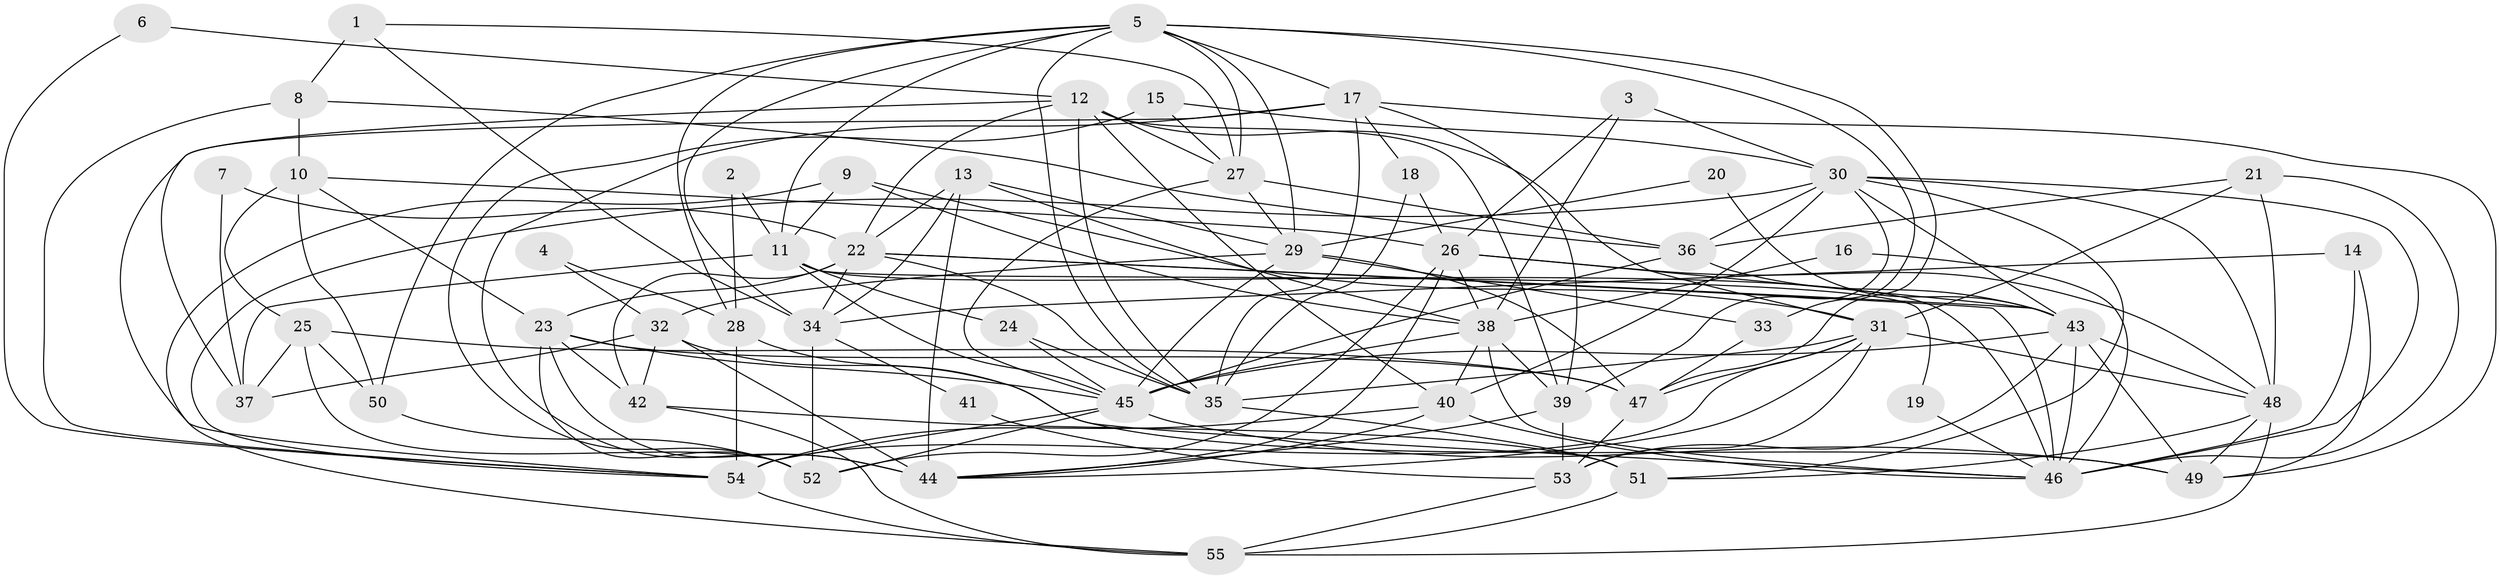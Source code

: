 // original degree distribution, {5: 0.11818181818181818, 3: 0.23636363636363636, 4: 0.36363636363636365, 6: 0.10909090909090909, 2: 0.12727272727272726, 7: 0.03636363636363636, 9: 0.00909090909090909}
// Generated by graph-tools (version 1.1) at 2025/50/03/09/25 03:50:07]
// undirected, 55 vertices, 158 edges
graph export_dot {
graph [start="1"]
  node [color=gray90,style=filled];
  1;
  2;
  3;
  4;
  5;
  6;
  7;
  8;
  9;
  10;
  11;
  12;
  13;
  14;
  15;
  16;
  17;
  18;
  19;
  20;
  21;
  22;
  23;
  24;
  25;
  26;
  27;
  28;
  29;
  30;
  31;
  32;
  33;
  34;
  35;
  36;
  37;
  38;
  39;
  40;
  41;
  42;
  43;
  44;
  45;
  46;
  47;
  48;
  49;
  50;
  51;
  52;
  53;
  54;
  55;
  1 -- 8 [weight=1.0];
  1 -- 27 [weight=1.0];
  1 -- 34 [weight=1.0];
  2 -- 11 [weight=1.0];
  2 -- 28 [weight=1.0];
  3 -- 26 [weight=1.0];
  3 -- 30 [weight=1.0];
  3 -- 38 [weight=1.0];
  4 -- 28 [weight=1.0];
  4 -- 32 [weight=1.0];
  5 -- 11 [weight=1.0];
  5 -- 17 [weight=1.0];
  5 -- 27 [weight=1.0];
  5 -- 28 [weight=1.0];
  5 -- 29 [weight=1.0];
  5 -- 33 [weight=1.0];
  5 -- 34 [weight=1.0];
  5 -- 35 [weight=1.0];
  5 -- 47 [weight=1.0];
  5 -- 50 [weight=1.0];
  6 -- 12 [weight=1.0];
  6 -- 54 [weight=1.0];
  7 -- 22 [weight=1.0];
  7 -- 37 [weight=1.0];
  8 -- 10 [weight=1.0];
  8 -- 36 [weight=1.0];
  8 -- 54 [weight=1.0];
  9 -- 11 [weight=1.0];
  9 -- 31 [weight=1.0];
  9 -- 38 [weight=1.0];
  9 -- 55 [weight=1.0];
  10 -- 23 [weight=1.0];
  10 -- 25 [weight=1.0];
  10 -- 26 [weight=1.0];
  10 -- 50 [weight=1.0];
  11 -- 19 [weight=1.0];
  11 -- 24 [weight=1.0];
  11 -- 37 [weight=1.0];
  11 -- 45 [weight=1.0];
  11 -- 46 [weight=1.0];
  12 -- 22 [weight=1.0];
  12 -- 27 [weight=1.0];
  12 -- 31 [weight=1.0];
  12 -- 35 [weight=1.0];
  12 -- 37 [weight=1.0];
  12 -- 39 [weight=1.0];
  12 -- 40 [weight=1.0];
  13 -- 22 [weight=1.0];
  13 -- 29 [weight=1.0];
  13 -- 34 [weight=1.0];
  13 -- 38 [weight=1.0];
  13 -- 44 [weight=2.0];
  14 -- 34 [weight=1.0];
  14 -- 46 [weight=1.0];
  14 -- 49 [weight=1.0];
  15 -- 27 [weight=1.0];
  15 -- 30 [weight=1.0];
  15 -- 52 [weight=1.0];
  16 -- 38 [weight=1.0];
  16 -- 46 [weight=1.0];
  17 -- 18 [weight=1.0];
  17 -- 35 [weight=1.0];
  17 -- 39 [weight=1.0];
  17 -- 44 [weight=1.0];
  17 -- 49 [weight=1.0];
  17 -- 54 [weight=1.0];
  18 -- 26 [weight=1.0];
  18 -- 35 [weight=1.0];
  19 -- 46 [weight=1.0];
  20 -- 29 [weight=1.0];
  20 -- 43 [weight=1.0];
  21 -- 31 [weight=1.0];
  21 -- 36 [weight=1.0];
  21 -- 46 [weight=1.0];
  21 -- 48 [weight=1.0];
  22 -- 23 [weight=1.0];
  22 -- 34 [weight=1.0];
  22 -- 35 [weight=1.0];
  22 -- 42 [weight=1.0];
  22 -- 43 [weight=1.0];
  22 -- 46 [weight=1.0];
  23 -- 42 [weight=1.0];
  23 -- 44 [weight=1.0];
  23 -- 45 [weight=1.0];
  23 -- 47 [weight=1.0];
  23 -- 52 [weight=1.0];
  24 -- 35 [weight=1.0];
  24 -- 45 [weight=1.0];
  25 -- 37 [weight=1.0];
  25 -- 47 [weight=1.0];
  25 -- 50 [weight=1.0];
  25 -- 52 [weight=1.0];
  26 -- 38 [weight=1.0];
  26 -- 43 [weight=1.0];
  26 -- 44 [weight=1.0];
  26 -- 48 [weight=1.0];
  26 -- 52 [weight=1.0];
  27 -- 29 [weight=1.0];
  27 -- 36 [weight=1.0];
  27 -- 45 [weight=1.0];
  28 -- 46 [weight=1.0];
  28 -- 54 [weight=1.0];
  29 -- 32 [weight=1.0];
  29 -- 33 [weight=1.0];
  29 -- 45 [weight=1.0];
  29 -- 47 [weight=1.0];
  30 -- 36 [weight=1.0];
  30 -- 39 [weight=1.0];
  30 -- 40 [weight=1.0];
  30 -- 43 [weight=1.0];
  30 -- 46 [weight=1.0];
  30 -- 48 [weight=1.0];
  30 -- 51 [weight=1.0];
  30 -- 54 [weight=1.0];
  31 -- 35 [weight=1.0];
  31 -- 44 [weight=1.0];
  31 -- 47 [weight=1.0];
  31 -- 48 [weight=1.0];
  31 -- 53 [weight=1.0];
  31 -- 54 [weight=2.0];
  32 -- 37 [weight=1.0];
  32 -- 42 [weight=1.0];
  32 -- 44 [weight=1.0];
  32 -- 49 [weight=1.0];
  33 -- 47 [weight=1.0];
  34 -- 41 [weight=1.0];
  34 -- 52 [weight=1.0];
  35 -- 51 [weight=1.0];
  36 -- 43 [weight=1.0];
  36 -- 45 [weight=1.0];
  38 -- 39 [weight=1.0];
  38 -- 40 [weight=1.0];
  38 -- 45 [weight=1.0];
  38 -- 46 [weight=1.0];
  39 -- 44 [weight=1.0];
  39 -- 53 [weight=1.0];
  40 -- 44 [weight=1.0];
  40 -- 46 [weight=1.0];
  40 -- 54 [weight=1.0];
  41 -- 53 [weight=1.0];
  42 -- 51 [weight=1.0];
  42 -- 55 [weight=1.0];
  43 -- 45 [weight=1.0];
  43 -- 46 [weight=1.0];
  43 -- 48 [weight=1.0];
  43 -- 49 [weight=1.0];
  43 -- 53 [weight=1.0];
  45 -- 49 [weight=1.0];
  45 -- 52 [weight=2.0];
  45 -- 54 [weight=1.0];
  47 -- 53 [weight=1.0];
  48 -- 49 [weight=1.0];
  48 -- 51 [weight=1.0];
  48 -- 55 [weight=1.0];
  50 -- 52 [weight=1.0];
  51 -- 55 [weight=1.0];
  53 -- 55 [weight=1.0];
  54 -- 55 [weight=1.0];
}
